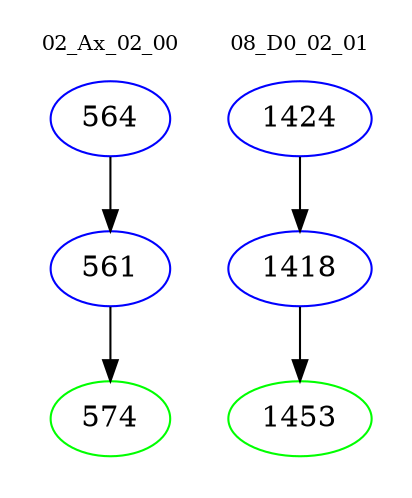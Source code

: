 digraph{
subgraph cluster_0 {
color = white
label = "02_Ax_02_00";
fontsize=10;
T0_564 [label="564", color="blue"]
T0_564 -> T0_561 [color="black"]
T0_561 [label="561", color="blue"]
T0_561 -> T0_574 [color="black"]
T0_574 [label="574", color="green"]
}
subgraph cluster_1 {
color = white
label = "08_D0_02_01";
fontsize=10;
T1_1424 [label="1424", color="blue"]
T1_1424 -> T1_1418 [color="black"]
T1_1418 [label="1418", color="blue"]
T1_1418 -> T1_1453 [color="black"]
T1_1453 [label="1453", color="green"]
}
}
